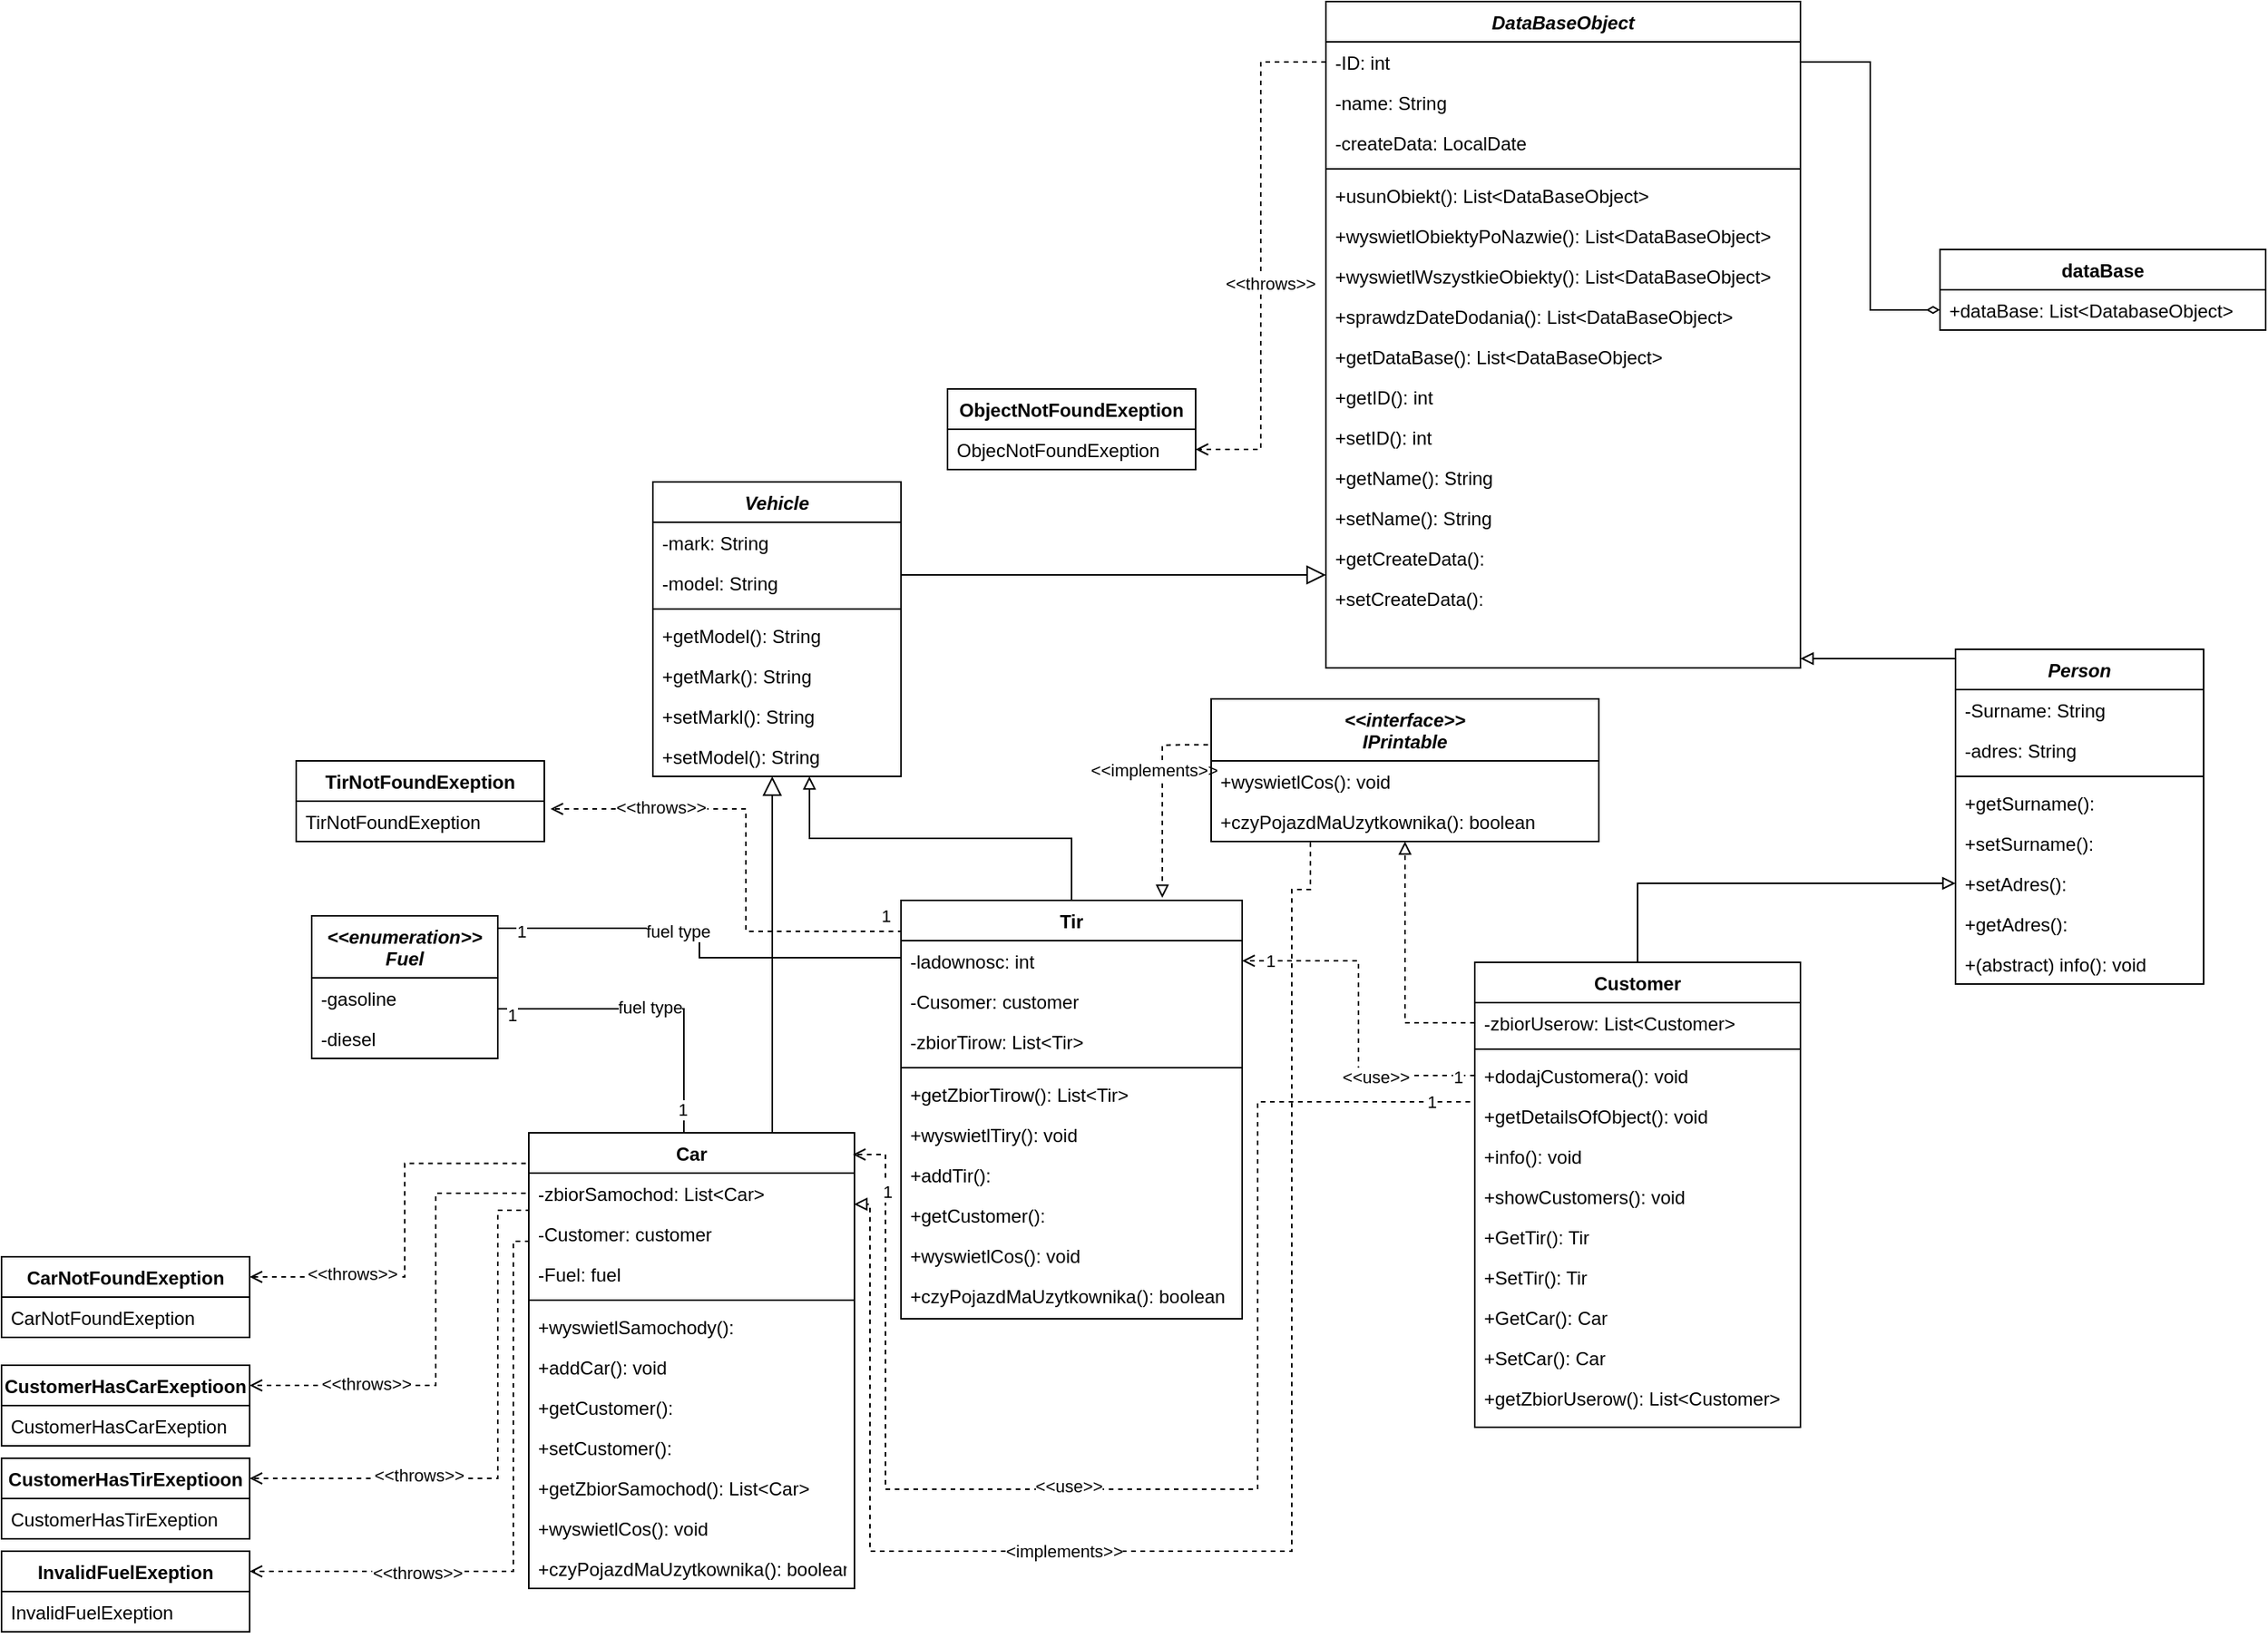 <mxfile version="16.6.0" type="device"><diagram id="C5RBs43oDa-KdzZeNtuy" name="Page-1"><mxGraphModel dx="2249" dy="1963" grid="1" gridSize="10" guides="1" tooltips="1" connect="1" arrows="1" fold="1" page="1" pageScale="1" pageWidth="827" pageHeight="1169" math="0" shadow="0"><root><mxCell id="WIyWlLk6GJQsqaUBKTNV-0"/><mxCell id="WIyWlLk6GJQsqaUBKTNV-1" parent="WIyWlLk6GJQsqaUBKTNV-0"/><mxCell id="zkfFHV4jXpPFQw0GAbJ--0" value="DataBaseObject" style="swimlane;fontStyle=3;align=center;verticalAlign=top;childLayout=stackLayout;horizontal=1;startSize=26;horizontalStack=0;resizeParent=1;resizeLast=0;collapsible=1;marginBottom=0;rounded=0;shadow=0;strokeWidth=1;" parent="WIyWlLk6GJQsqaUBKTNV-1" vertex="1"><mxGeometry x="214" y="-280" width="306" height="430" as="geometry"><mxRectangle x="230" y="140" width="160" height="26" as="alternateBounds"/></mxGeometry></mxCell><mxCell id="zkfFHV4jXpPFQw0GAbJ--1" value="-ID: int" style="text;align=left;verticalAlign=top;spacingLeft=4;spacingRight=4;overflow=hidden;rotatable=0;points=[[0,0.5],[1,0.5]];portConstraint=eastwest;" parent="zkfFHV4jXpPFQw0GAbJ--0" vertex="1"><mxGeometry y="26" width="306" height="26" as="geometry"/></mxCell><mxCell id="zkfFHV4jXpPFQw0GAbJ--2" value="-name: String" style="text;align=left;verticalAlign=top;spacingLeft=4;spacingRight=4;overflow=hidden;rotatable=0;points=[[0,0.5],[1,0.5]];portConstraint=eastwest;rounded=0;shadow=0;html=0;" parent="zkfFHV4jXpPFQw0GAbJ--0" vertex="1"><mxGeometry y="52" width="306" height="26" as="geometry"/></mxCell><mxCell id="zkfFHV4jXpPFQw0GAbJ--3" value="-createData: LocalDate" style="text;align=left;verticalAlign=top;spacingLeft=4;spacingRight=4;overflow=hidden;rotatable=0;points=[[0,0.5],[1,0.5]];portConstraint=eastwest;rounded=0;shadow=0;html=0;" parent="zkfFHV4jXpPFQw0GAbJ--0" vertex="1"><mxGeometry y="78" width="306" height="26" as="geometry"/></mxCell><mxCell id="zkfFHV4jXpPFQw0GAbJ--4" value="" style="line;html=1;strokeWidth=1;align=left;verticalAlign=middle;spacingTop=-1;spacingLeft=3;spacingRight=3;rotatable=0;labelPosition=right;points=[];portConstraint=eastwest;" parent="zkfFHV4jXpPFQw0GAbJ--0" vertex="1"><mxGeometry y="104" width="306" height="8" as="geometry"/></mxCell><mxCell id="zkfFHV4jXpPFQw0GAbJ--5" value="+usunObiekt(): List&lt;DataBaseObject&gt;" style="text;align=left;verticalAlign=top;spacingLeft=4;spacingRight=4;overflow=hidden;rotatable=0;points=[[0,0.5],[1,0.5]];portConstraint=eastwest;" parent="zkfFHV4jXpPFQw0GAbJ--0" vertex="1"><mxGeometry y="112" width="306" height="26" as="geometry"/></mxCell><mxCell id="Wo3Bj7ZAZ6dwfKaKsGuI-79" value="+wyswietlObiektyPoNazwie(): List&lt;DataBaseObject&gt;" style="text;align=left;verticalAlign=top;spacingLeft=4;spacingRight=4;overflow=hidden;rotatable=0;points=[[0,0.5],[1,0.5]];portConstraint=eastwest;" parent="zkfFHV4jXpPFQw0GAbJ--0" vertex="1"><mxGeometry y="138" width="306" height="26" as="geometry"/></mxCell><mxCell id="Wo3Bj7ZAZ6dwfKaKsGuI-80" value="+wyswietlWszystkieObiekty(): List&lt;DataBaseObject&gt;" style="text;align=left;verticalAlign=top;spacingLeft=4;spacingRight=4;overflow=hidden;rotatable=0;points=[[0,0.5],[1,0.5]];portConstraint=eastwest;" parent="zkfFHV4jXpPFQw0GAbJ--0" vertex="1"><mxGeometry y="164" width="306" height="26" as="geometry"/></mxCell><mxCell id="Wo3Bj7ZAZ6dwfKaKsGuI-81" value="+sprawdzDateDodania(): List&lt;DataBaseObject&gt;" style="text;align=left;verticalAlign=top;spacingLeft=4;spacingRight=4;overflow=hidden;rotatable=0;points=[[0,0.5],[1,0.5]];portConstraint=eastwest;" parent="zkfFHV4jXpPFQw0GAbJ--0" vertex="1"><mxGeometry y="190" width="306" height="26" as="geometry"/></mxCell><mxCell id="Wo3Bj7ZAZ6dwfKaKsGuI-83" value="+getDataBase(): List&lt;DataBaseObject&gt;" style="text;align=left;verticalAlign=top;spacingLeft=4;spacingRight=4;overflow=hidden;rotatable=0;points=[[0,0.5],[1,0.5]];portConstraint=eastwest;" parent="zkfFHV4jXpPFQw0GAbJ--0" vertex="1"><mxGeometry y="216" width="306" height="26" as="geometry"/></mxCell><mxCell id="Wo3Bj7ZAZ6dwfKaKsGuI-82" value="+getID(): int" style="text;align=left;verticalAlign=top;spacingLeft=4;spacingRight=4;overflow=hidden;rotatable=0;points=[[0,0.5],[1,0.5]];portConstraint=eastwest;" parent="zkfFHV4jXpPFQw0GAbJ--0" vertex="1"><mxGeometry y="242" width="306" height="26" as="geometry"/></mxCell><mxCell id="Wo3Bj7ZAZ6dwfKaKsGuI-84" value="+setID(): int" style="text;align=left;verticalAlign=top;spacingLeft=4;spacingRight=4;overflow=hidden;rotatable=0;points=[[0,0.5],[1,0.5]];portConstraint=eastwest;" parent="zkfFHV4jXpPFQw0GAbJ--0" vertex="1"><mxGeometry y="268" width="306" height="26" as="geometry"/></mxCell><mxCell id="Wo3Bj7ZAZ6dwfKaKsGuI-85" value="+getName(): String" style="text;align=left;verticalAlign=top;spacingLeft=4;spacingRight=4;overflow=hidden;rotatable=0;points=[[0,0.5],[1,0.5]];portConstraint=eastwest;" parent="zkfFHV4jXpPFQw0GAbJ--0" vertex="1"><mxGeometry y="294" width="306" height="26" as="geometry"/></mxCell><mxCell id="Wo3Bj7ZAZ6dwfKaKsGuI-87" value="+setName(): String" style="text;align=left;verticalAlign=top;spacingLeft=4;spacingRight=4;overflow=hidden;rotatable=0;points=[[0,0.5],[1,0.5]];portConstraint=eastwest;" parent="zkfFHV4jXpPFQw0GAbJ--0" vertex="1"><mxGeometry y="320" width="306" height="26" as="geometry"/></mxCell><mxCell id="Wo3Bj7ZAZ6dwfKaKsGuI-88" value="+getCreateData():" style="text;align=left;verticalAlign=top;spacingLeft=4;spacingRight=4;overflow=hidden;rotatable=0;points=[[0,0.5],[1,0.5]];portConstraint=eastwest;" parent="zkfFHV4jXpPFQw0GAbJ--0" vertex="1"><mxGeometry y="346" width="306" height="26" as="geometry"/></mxCell><mxCell id="Wo3Bj7ZAZ6dwfKaKsGuI-89" value="+setCreateData():" style="text;align=left;verticalAlign=top;spacingLeft=4;spacingRight=4;overflow=hidden;rotatable=0;points=[[0,0.5],[1,0.5]];portConstraint=eastwest;" parent="zkfFHV4jXpPFQw0GAbJ--0" vertex="1"><mxGeometry y="372" width="306" height="26" as="geometry"/></mxCell><mxCell id="zkfFHV4jXpPFQw0GAbJ--6" value="Vehicle" style="swimlane;fontStyle=3;align=center;verticalAlign=top;childLayout=stackLayout;horizontal=1;startSize=26;horizontalStack=0;resizeParent=1;resizeLast=0;collapsible=1;marginBottom=0;rounded=0;shadow=0;strokeWidth=1;" parent="WIyWlLk6GJQsqaUBKTNV-1" vertex="1"><mxGeometry x="-220" y="30" width="160" height="190" as="geometry"><mxRectangle x="20" y="70" width="160" height="26" as="alternateBounds"/></mxGeometry></mxCell><mxCell id="zkfFHV4jXpPFQw0GAbJ--7" value="-mark: String" style="text;align=left;verticalAlign=top;spacingLeft=4;spacingRight=4;overflow=hidden;rotatable=0;points=[[0,0.5],[1,0.5]];portConstraint=eastwest;" parent="zkfFHV4jXpPFQw0GAbJ--6" vertex="1"><mxGeometry y="26" width="160" height="26" as="geometry"/></mxCell><mxCell id="zkfFHV4jXpPFQw0GAbJ--8" value="-model: String" style="text;align=left;verticalAlign=top;spacingLeft=4;spacingRight=4;overflow=hidden;rotatable=0;points=[[0,0.5],[1,0.5]];portConstraint=eastwest;rounded=0;shadow=0;html=0;" parent="zkfFHV4jXpPFQw0GAbJ--6" vertex="1"><mxGeometry y="52" width="160" height="26" as="geometry"/></mxCell><mxCell id="zkfFHV4jXpPFQw0GAbJ--9" value="" style="line;html=1;strokeWidth=1;align=left;verticalAlign=middle;spacingTop=-1;spacingLeft=3;spacingRight=3;rotatable=0;labelPosition=right;points=[];portConstraint=eastwest;" parent="zkfFHV4jXpPFQw0GAbJ--6" vertex="1"><mxGeometry y="78" width="160" height="8" as="geometry"/></mxCell><mxCell id="zkfFHV4jXpPFQw0GAbJ--11" value="+getModel(): String" style="text;align=left;verticalAlign=top;spacingLeft=4;spacingRight=4;overflow=hidden;rotatable=0;points=[[0,0.5],[1,0.5]];portConstraint=eastwest;" parent="zkfFHV4jXpPFQw0GAbJ--6" vertex="1"><mxGeometry y="86" width="160" height="26" as="geometry"/></mxCell><mxCell id="HPGV8iJlNU21tzqKqyag-2" value="+getMark(): String" style="text;align=left;verticalAlign=top;spacingLeft=4;spacingRight=4;overflow=hidden;rotatable=0;points=[[0,0.5],[1,0.5]];portConstraint=eastwest;" parent="zkfFHV4jXpPFQw0GAbJ--6" vertex="1"><mxGeometry y="112" width="160" height="26" as="geometry"/></mxCell><mxCell id="HPGV8iJlNU21tzqKqyag-0" value="+setMarkl(): String" style="text;align=left;verticalAlign=top;spacingLeft=4;spacingRight=4;overflow=hidden;rotatable=0;points=[[0,0.5],[1,0.5]];portConstraint=eastwest;" parent="zkfFHV4jXpPFQw0GAbJ--6" vertex="1"><mxGeometry y="138" width="160" height="26" as="geometry"/></mxCell><mxCell id="HPGV8iJlNU21tzqKqyag-1" value="+setModel(): String" style="text;align=left;verticalAlign=top;spacingLeft=4;spacingRight=4;overflow=hidden;rotatable=0;points=[[0,0.5],[1,0.5]];portConstraint=eastwest;" parent="zkfFHV4jXpPFQw0GAbJ--6" vertex="1"><mxGeometry y="164" width="160" height="26" as="geometry"/></mxCell><mxCell id="zkfFHV4jXpPFQw0GAbJ--12" value="" style="endArrow=block;endSize=10;endFill=0;shadow=0;strokeWidth=1;rounded=0;edgeStyle=elbowEdgeStyle;elbow=vertical;" parent="WIyWlLk6GJQsqaUBKTNV-1" source="zkfFHV4jXpPFQw0GAbJ--6" target="zkfFHV4jXpPFQw0GAbJ--0" edge="1"><mxGeometry width="160" relative="1" as="geometry"><mxPoint x="200" y="203" as="sourcePoint"/><mxPoint x="200" y="203" as="targetPoint"/></mxGeometry></mxCell><mxCell id="Wo3Bj7ZAZ6dwfKaKsGuI-59" style="edgeStyle=orthogonalEdgeStyle;rounded=0;orthogonalLoop=1;jettySize=auto;html=1;exitX=-0.009;exitY=0.067;exitDx=0;exitDy=0;entryX=1;entryY=0.25;entryDx=0;entryDy=0;dashed=1;endArrow=open;endFill=0;exitPerimeter=0;" parent="WIyWlLk6GJQsqaUBKTNV-1" source="zkfFHV4jXpPFQw0GAbJ--13" target="Wo3Bj7ZAZ6dwfKaKsGuI-43" edge="1"><mxGeometry relative="1" as="geometry"><Array as="points"><mxPoint x="-380" y="470"/><mxPoint x="-380" y="543"/></Array></mxGeometry></mxCell><mxCell id="Wo3Bj7ZAZ6dwfKaKsGuI-63" value="&amp;lt;&amp;lt;throws&amp;gt;&amp;gt;" style="edgeLabel;html=1;align=center;verticalAlign=middle;resizable=0;points=[];" parent="Wo3Bj7ZAZ6dwfKaKsGuI-59" vertex="1" connectable="0"><mxGeometry x="0.476" y="-2" relative="1" as="geometry"><mxPoint as="offset"/></mxGeometry></mxCell><mxCell id="Wo3Bj7ZAZ6dwfKaKsGuI-61" style="edgeStyle=orthogonalEdgeStyle;rounded=0;orthogonalLoop=1;jettySize=auto;html=1;exitX=0;exitY=0.75;exitDx=0;exitDy=0;entryX=1;entryY=0.25;entryDx=0;entryDy=0;dashed=1;endArrow=open;endFill=0;" parent="WIyWlLk6GJQsqaUBKTNV-1" source="zkfFHV4jXpPFQw0GAbJ--13" target="Wo3Bj7ZAZ6dwfKaKsGuI-48" edge="1"><mxGeometry relative="1" as="geometry"><Array as="points"><mxPoint x="-300" y="520"/><mxPoint x="-310" y="520"/><mxPoint x="-310" y="733"/></Array></mxGeometry></mxCell><mxCell id="Wo3Bj7ZAZ6dwfKaKsGuI-68" value="&amp;lt;&amp;lt;throws&amp;gt;&amp;gt;" style="edgeLabel;html=1;align=center;verticalAlign=middle;resizable=0;points=[];" parent="Wo3Bj7ZAZ6dwfKaKsGuI-61" vertex="1" connectable="0"><mxGeometry x="0.603" y="1" relative="1" as="geometry"><mxPoint as="offset"/></mxGeometry></mxCell><mxCell id="Wo3Bj7ZAZ6dwfKaKsGuI-62" style="edgeStyle=orthogonalEdgeStyle;rounded=0;orthogonalLoop=1;jettySize=auto;html=1;exitX=0;exitY=0.5;exitDx=0;exitDy=0;entryX=1;entryY=0.25;entryDx=0;entryDy=0;dashed=1;endArrow=open;endFill=0;" parent="WIyWlLk6GJQsqaUBKTNV-1" source="zkfFHV4jXpPFQw0GAbJ--13" target="Wo3Bj7ZAZ6dwfKaKsGuI-50" edge="1"><mxGeometry relative="1" as="geometry"><Array as="points"><mxPoint x="-300" y="500"/><mxPoint x="-320" y="500"/><mxPoint x="-320" y="673"/></Array></mxGeometry></mxCell><mxCell id="Wo3Bj7ZAZ6dwfKaKsGuI-65" value="&amp;lt;&amp;lt;throws&amp;gt;&amp;gt;" style="edgeLabel;html=1;align=center;verticalAlign=middle;resizable=0;points=[];" parent="Wo3Bj7ZAZ6dwfKaKsGuI-62" vertex="1" connectable="0"><mxGeometry x="0.516" y="-2" relative="1" as="geometry"><mxPoint as="offset"/></mxGeometry></mxCell><mxCell id="zkfFHV4jXpPFQw0GAbJ--13" value="Car" style="swimlane;fontStyle=1;align=center;verticalAlign=top;childLayout=stackLayout;horizontal=1;startSize=26;horizontalStack=0;resizeParent=1;resizeLast=0;collapsible=1;marginBottom=0;rounded=0;shadow=0;strokeWidth=1;" parent="WIyWlLk6GJQsqaUBKTNV-1" vertex="1"><mxGeometry x="-300" y="450" width="210" height="294" as="geometry"><mxRectangle x="340" y="380" width="170" height="26" as="alternateBounds"/></mxGeometry></mxCell><mxCell id="Wo3Bj7ZAZ6dwfKaKsGuI-92" value="-zbiorSamochod: List&lt;Car&gt;" style="text;align=left;verticalAlign=top;spacingLeft=4;spacingRight=4;overflow=hidden;rotatable=0;points=[[0,0.5],[1,0.5]];portConstraint=eastwest;" parent="zkfFHV4jXpPFQw0GAbJ--13" vertex="1"><mxGeometry y="26" width="210" height="26" as="geometry"/></mxCell><mxCell id="Wo3Bj7ZAZ6dwfKaKsGuI-93" value="-Customer: customer" style="text;align=left;verticalAlign=top;spacingLeft=4;spacingRight=4;overflow=hidden;rotatable=0;points=[[0,0.5],[1,0.5]];portConstraint=eastwest;rounded=0;shadow=0;html=0;" parent="zkfFHV4jXpPFQw0GAbJ--13" vertex="1"><mxGeometry y="52" width="210" height="26" as="geometry"/></mxCell><mxCell id="Wo3Bj7ZAZ6dwfKaKsGuI-94" value="-Fuel: fuel" style="text;align=left;verticalAlign=top;spacingLeft=4;spacingRight=4;overflow=hidden;rotatable=0;points=[[0,0.5],[1,0.5]];portConstraint=eastwest;rounded=0;shadow=0;html=0;" parent="zkfFHV4jXpPFQw0GAbJ--13" vertex="1"><mxGeometry y="78" width="210" height="26" as="geometry"/></mxCell><mxCell id="zkfFHV4jXpPFQw0GAbJ--15" value="" style="line;html=1;strokeWidth=1;align=left;verticalAlign=middle;spacingTop=-1;spacingLeft=3;spacingRight=3;rotatable=0;labelPosition=right;points=[];portConstraint=eastwest;" parent="zkfFHV4jXpPFQw0GAbJ--13" vertex="1"><mxGeometry y="104" width="210" height="8" as="geometry"/></mxCell><mxCell id="Wo3Bj7ZAZ6dwfKaKsGuI-96" value="+wyswietlSamochody(): " style="text;align=left;verticalAlign=top;spacingLeft=4;spacingRight=4;overflow=hidden;rotatable=0;points=[[0,0.5],[1,0.5]];portConstraint=eastwest;" parent="zkfFHV4jXpPFQw0GAbJ--13" vertex="1"><mxGeometry y="112" width="210" height="26" as="geometry"/></mxCell><mxCell id="Wo3Bj7ZAZ6dwfKaKsGuI-97" value="+addCar(): void" style="text;align=left;verticalAlign=top;spacingLeft=4;spacingRight=4;overflow=hidden;rotatable=0;points=[[0,0.5],[1,0.5]];portConstraint=eastwest;" parent="zkfFHV4jXpPFQw0GAbJ--13" vertex="1"><mxGeometry y="138" width="210" height="26" as="geometry"/></mxCell><mxCell id="Wo3Bj7ZAZ6dwfKaKsGuI-99" value="+getCustomer():" style="text;align=left;verticalAlign=top;spacingLeft=4;spacingRight=4;overflow=hidden;rotatable=0;points=[[0,0.5],[1,0.5]];portConstraint=eastwest;" parent="zkfFHV4jXpPFQw0GAbJ--13" vertex="1"><mxGeometry y="164" width="210" height="26" as="geometry"/></mxCell><mxCell id="Wo3Bj7ZAZ6dwfKaKsGuI-98" value="+setCustomer():" style="text;align=left;verticalAlign=top;spacingLeft=4;spacingRight=4;overflow=hidden;rotatable=0;points=[[0,0.5],[1,0.5]];portConstraint=eastwest;" parent="zkfFHV4jXpPFQw0GAbJ--13" vertex="1"><mxGeometry y="190" width="210" height="26" as="geometry"/></mxCell><mxCell id="Wo3Bj7ZAZ6dwfKaKsGuI-101" value="+getZbiorSamochod(): List&lt;Car&gt;" style="text;align=left;verticalAlign=top;spacingLeft=4;spacingRight=4;overflow=hidden;rotatable=0;points=[[0,0.5],[1,0.5]];portConstraint=eastwest;" parent="zkfFHV4jXpPFQw0GAbJ--13" vertex="1"><mxGeometry y="216" width="210" height="26" as="geometry"/></mxCell><mxCell id="Wo3Bj7ZAZ6dwfKaKsGuI-102" value="+wyswietlCos(): void" style="text;align=left;verticalAlign=top;spacingLeft=4;spacingRight=4;overflow=hidden;rotatable=0;points=[[0,0.5],[1,0.5]];portConstraint=eastwest;" parent="zkfFHV4jXpPFQw0GAbJ--13" vertex="1"><mxGeometry y="242" width="210" height="26" as="geometry"/></mxCell><mxCell id="Wo3Bj7ZAZ6dwfKaKsGuI-100" value="+czyPojazdMaUzytkownika(): boolean" style="text;align=left;verticalAlign=top;spacingLeft=4;spacingRight=4;overflow=hidden;rotatable=0;points=[[0,0.5],[1,0.5]];portConstraint=eastwest;" parent="zkfFHV4jXpPFQw0GAbJ--13" vertex="1"><mxGeometry y="268" width="210" height="26" as="geometry"/></mxCell><mxCell id="zkfFHV4jXpPFQw0GAbJ--16" value="" style="endArrow=block;endSize=10;endFill=0;shadow=0;strokeWidth=1;rounded=0;elbow=vertical;entryX=0.481;entryY=1;entryDx=0;entryDy=0;entryPerimeter=0;edgeStyle=orthogonalEdgeStyle;" parent="WIyWlLk6GJQsqaUBKTNV-1" source="zkfFHV4jXpPFQw0GAbJ--13" target="HPGV8iJlNU21tzqKqyag-1" edge="1"><mxGeometry width="160" relative="1" as="geometry"><mxPoint x="210" y="373" as="sourcePoint"/><mxPoint x="310" y="271" as="targetPoint"/><Array as="points"><mxPoint x="-143" y="360"/><mxPoint x="-143" y="360"/></Array></mxGeometry></mxCell><mxCell id="zkfFHV4jXpPFQw0GAbJ--17" value="Person" style="swimlane;fontStyle=3;align=center;verticalAlign=top;childLayout=stackLayout;horizontal=1;startSize=26;horizontalStack=0;resizeParent=1;resizeLast=0;collapsible=1;marginBottom=0;rounded=0;shadow=0;strokeWidth=1;" parent="WIyWlLk6GJQsqaUBKTNV-1" vertex="1"><mxGeometry x="620" y="138" width="160" height="216" as="geometry"><mxRectangle x="550" y="140" width="160" height="26" as="alternateBounds"/></mxGeometry></mxCell><mxCell id="zkfFHV4jXpPFQw0GAbJ--18" value="-Surname: String" style="text;align=left;verticalAlign=top;spacingLeft=4;spacingRight=4;overflow=hidden;rotatable=0;points=[[0,0.5],[1,0.5]];portConstraint=eastwest;" parent="zkfFHV4jXpPFQw0GAbJ--17" vertex="1"><mxGeometry y="26" width="160" height="26" as="geometry"/></mxCell><mxCell id="zkfFHV4jXpPFQw0GAbJ--19" value="-adres: String" style="text;align=left;verticalAlign=top;spacingLeft=4;spacingRight=4;overflow=hidden;rotatable=0;points=[[0,0.5],[1,0.5]];portConstraint=eastwest;rounded=0;shadow=0;html=0;" parent="zkfFHV4jXpPFQw0GAbJ--17" vertex="1"><mxGeometry y="52" width="160" height="26" as="geometry"/></mxCell><mxCell id="zkfFHV4jXpPFQw0GAbJ--23" value="" style="line;html=1;strokeWidth=1;align=left;verticalAlign=middle;spacingTop=-1;spacingLeft=3;spacingRight=3;rotatable=0;labelPosition=right;points=[];portConstraint=eastwest;" parent="zkfFHV4jXpPFQw0GAbJ--17" vertex="1"><mxGeometry y="78" width="160" height="8" as="geometry"/></mxCell><mxCell id="zkfFHV4jXpPFQw0GAbJ--24" value="+getSurname():" style="text;align=left;verticalAlign=top;spacingLeft=4;spacingRight=4;overflow=hidden;rotatable=0;points=[[0,0.5],[1,0.5]];portConstraint=eastwest;" parent="zkfFHV4jXpPFQw0GAbJ--17" vertex="1"><mxGeometry y="86" width="160" height="26" as="geometry"/></mxCell><mxCell id="HPGV8iJlNU21tzqKqyag-10" value="+setSurname():" style="text;align=left;verticalAlign=top;spacingLeft=4;spacingRight=4;overflow=hidden;rotatable=0;points=[[0,0.5],[1,0.5]];portConstraint=eastwest;" parent="zkfFHV4jXpPFQw0GAbJ--17" vertex="1"><mxGeometry y="112" width="160" height="26" as="geometry"/></mxCell><mxCell id="HPGV8iJlNU21tzqKqyag-11" value="+setAdres():" style="text;align=left;verticalAlign=top;spacingLeft=4;spacingRight=4;overflow=hidden;rotatable=0;points=[[0,0.5],[1,0.5]];portConstraint=eastwest;" parent="zkfFHV4jXpPFQw0GAbJ--17" vertex="1"><mxGeometry y="138" width="160" height="26" as="geometry"/></mxCell><mxCell id="HPGV8iJlNU21tzqKqyag-12" value="+getAdres():" style="text;align=left;verticalAlign=top;spacingLeft=4;spacingRight=4;overflow=hidden;rotatable=0;points=[[0,0.5],[1,0.5]];portConstraint=eastwest;" parent="zkfFHV4jXpPFQw0GAbJ--17" vertex="1"><mxGeometry y="164" width="160" height="26" as="geometry"/></mxCell><mxCell id="HPGV8iJlNU21tzqKqyag-13" value="+(abstract) info(): void" style="text;align=left;verticalAlign=top;spacingLeft=4;spacingRight=4;overflow=hidden;rotatable=0;points=[[0,0.5],[1,0.5]];portConstraint=eastwest;" parent="zkfFHV4jXpPFQw0GAbJ--17" vertex="1"><mxGeometry y="190" width="160" height="26" as="geometry"/></mxCell><mxCell id="zkfFHV4jXpPFQw0GAbJ--26" value="" style="endArrow=none;shadow=0;strokeWidth=1;rounded=0;endFill=0;edgeStyle=elbowEdgeStyle;elbow=vertical;startArrow=block;startFill=0;" parent="WIyWlLk6GJQsqaUBKTNV-1" source="zkfFHV4jXpPFQw0GAbJ--0" target="zkfFHV4jXpPFQw0GAbJ--17" edge="1"><mxGeometry x="0.5" y="41" relative="1" as="geometry"><mxPoint x="380" y="192" as="sourcePoint"/><mxPoint x="540" y="192" as="targetPoint"/><mxPoint x="-40" y="32" as="offset"/></mxGeometry></mxCell><mxCell id="HPGV8iJlNU21tzqKqyag-3" value="Tir" style="swimlane;fontStyle=1;align=center;verticalAlign=top;childLayout=stackLayout;horizontal=1;startSize=26;horizontalStack=0;resizeParent=1;resizeLast=0;collapsible=1;marginBottom=0;rounded=0;shadow=0;strokeWidth=1;" parent="WIyWlLk6GJQsqaUBKTNV-1" vertex="1"><mxGeometry x="-60" y="300" width="220" height="270" as="geometry"><mxRectangle x="340" y="380" width="170" height="26" as="alternateBounds"/></mxGeometry></mxCell><mxCell id="HPGV8iJlNU21tzqKqyag-4" value="-ladownosc: int" style="text;align=left;verticalAlign=top;spacingLeft=4;spacingRight=4;overflow=hidden;rotatable=0;points=[[0,0.5],[1,0.5]];portConstraint=eastwest;" parent="HPGV8iJlNU21tzqKqyag-3" vertex="1"><mxGeometry y="26" width="220" height="26" as="geometry"/></mxCell><mxCell id="Wo3Bj7ZAZ6dwfKaKsGuI-103" value="-Cusomer: customer" style="text;align=left;verticalAlign=top;spacingLeft=4;spacingRight=4;overflow=hidden;rotatable=0;points=[[0,0.5],[1,0.5]];portConstraint=eastwest;" parent="HPGV8iJlNU21tzqKqyag-3" vertex="1"><mxGeometry y="52" width="220" height="26" as="geometry"/></mxCell><mxCell id="Wo3Bj7ZAZ6dwfKaKsGuI-104" value="-zbiorTirow: List&lt;Tir&gt;" style="text;align=left;verticalAlign=top;spacingLeft=4;spacingRight=4;overflow=hidden;rotatable=0;points=[[0,0.5],[1,0.5]];portConstraint=eastwest;" parent="HPGV8iJlNU21tzqKqyag-3" vertex="1"><mxGeometry y="78" width="220" height="26" as="geometry"/></mxCell><mxCell id="HPGV8iJlNU21tzqKqyag-5" value="" style="line;html=1;strokeWidth=1;align=left;verticalAlign=middle;spacingTop=-1;spacingLeft=3;spacingRight=3;rotatable=0;labelPosition=right;points=[];portConstraint=eastwest;" parent="HPGV8iJlNU21tzqKqyag-3" vertex="1"><mxGeometry y="104" width="220" height="8" as="geometry"/></mxCell><mxCell id="Wo3Bj7ZAZ6dwfKaKsGuI-105" value="+getZbiorTirow(): List&lt;Tir&gt;" style="text;align=left;verticalAlign=top;spacingLeft=4;spacingRight=4;overflow=hidden;rotatable=0;points=[[0,0.5],[1,0.5]];portConstraint=eastwest;" parent="HPGV8iJlNU21tzqKqyag-3" vertex="1"><mxGeometry y="112" width="220" height="26" as="geometry"/></mxCell><mxCell id="Wo3Bj7ZAZ6dwfKaKsGuI-106" value="+wyswietlTiry(): void" style="text;align=left;verticalAlign=top;spacingLeft=4;spacingRight=4;overflow=hidden;rotatable=0;points=[[0,0.5],[1,0.5]];portConstraint=eastwest;" parent="HPGV8iJlNU21tzqKqyag-3" vertex="1"><mxGeometry y="138" width="220" height="26" as="geometry"/></mxCell><mxCell id="Wo3Bj7ZAZ6dwfKaKsGuI-107" value="+addTir():" style="text;align=left;verticalAlign=top;spacingLeft=4;spacingRight=4;overflow=hidden;rotatable=0;points=[[0,0.5],[1,0.5]];portConstraint=eastwest;" parent="HPGV8iJlNU21tzqKqyag-3" vertex="1"><mxGeometry y="164" width="220" height="26" as="geometry"/></mxCell><mxCell id="Wo3Bj7ZAZ6dwfKaKsGuI-108" value="+getCustomer():" style="text;align=left;verticalAlign=top;spacingLeft=4;spacingRight=4;overflow=hidden;rotatable=0;points=[[0,0.5],[1,0.5]];portConstraint=eastwest;" parent="HPGV8iJlNU21tzqKqyag-3" vertex="1"><mxGeometry y="190" width="220" height="26" as="geometry"/></mxCell><mxCell id="Wo3Bj7ZAZ6dwfKaKsGuI-109" value="+wyswietlCos(): void" style="text;align=left;verticalAlign=top;spacingLeft=4;spacingRight=4;overflow=hidden;rotatable=0;points=[[0,0.5],[1,0.5]];portConstraint=eastwest;" parent="HPGV8iJlNU21tzqKqyag-3" vertex="1"><mxGeometry y="216" width="220" height="26" as="geometry"/></mxCell><mxCell id="Wo3Bj7ZAZ6dwfKaKsGuI-110" value="+czyPojazdMaUzytkownika(): boolean" style="text;align=left;verticalAlign=top;spacingLeft=4;spacingRight=4;overflow=hidden;rotatable=0;points=[[0,0.5],[1,0.5]];portConstraint=eastwest;" parent="HPGV8iJlNU21tzqKqyag-3" vertex="1"><mxGeometry y="242" width="220" height="26" as="geometry"/></mxCell><mxCell id="HPGV8iJlNU21tzqKqyag-9" value="" style="endArrow=block;html=1;rounded=0;exitX=0.5;exitY=0;exitDx=0;exitDy=0;entryX=0.631;entryY=1;entryDx=0;entryDy=0;entryPerimeter=0;edgeStyle=orthogonalEdgeStyle;endFill=0;" parent="WIyWlLk6GJQsqaUBKTNV-1" source="HPGV8iJlNU21tzqKqyag-3" target="HPGV8iJlNU21tzqKqyag-1" edge="1"><mxGeometry width="50" height="50" relative="1" as="geometry"><mxPoint x="200" y="410" as="sourcePoint"/><mxPoint x="100" y="360" as="targetPoint"/></mxGeometry></mxCell><mxCell id="Wo3Bj7ZAZ6dwfKaKsGuI-37" style="edgeStyle=orthogonalEdgeStyle;rounded=0;orthogonalLoop=1;jettySize=auto;html=1;exitX=0;exitY=0.75;exitDx=0;exitDy=0;dashed=1;endArrow=open;endFill=0;" parent="WIyWlLk6GJQsqaUBKTNV-1" source="HPGV8iJlNU21tzqKqyag-15" edge="1"><mxGeometry relative="1" as="geometry"><mxPoint x="-91" y="464" as="targetPoint"/><Array as="points"><mxPoint x="310" y="430"/><mxPoint x="170" y="430"/><mxPoint x="170" y="680"/><mxPoint x="-70" y="680"/><mxPoint x="-70" y="464"/><mxPoint x="-91" y="464"/></Array></mxGeometry></mxCell><mxCell id="Wo3Bj7ZAZ6dwfKaKsGuI-38" value="&amp;lt;&amp;lt;use&amp;gt;&amp;gt;" style="edgeLabel;html=1;align=center;verticalAlign=middle;resizable=0;points=[];" parent="Wo3Bj7ZAZ6dwfKaKsGuI-37" vertex="1" connectable="0"><mxGeometry x="0.292" y="-2" relative="1" as="geometry"><mxPoint as="offset"/></mxGeometry></mxCell><mxCell id="Wo3Bj7ZAZ6dwfKaKsGuI-42" value="1" style="edgeLabel;html=1;align=center;verticalAlign=middle;resizable=0;points=[];" parent="Wo3Bj7ZAZ6dwfKaKsGuI-37" vertex="1" connectable="0"><mxGeometry x="0.91" y="-1" relative="1" as="geometry"><mxPoint as="offset"/></mxGeometry></mxCell><mxCell id="Wo3Bj7ZAZ6dwfKaKsGuI-72" value="1" style="edgeLabel;html=1;align=center;verticalAlign=middle;resizable=0;points=[];" parent="Wo3Bj7ZAZ6dwfKaKsGuI-37" vertex="1" connectable="0"><mxGeometry x="-0.675" relative="1" as="geometry"><mxPoint as="offset"/></mxGeometry></mxCell><mxCell id="HPGV8iJlNU21tzqKqyag-15" value="Customer" style="swimlane;fontStyle=1;align=center;verticalAlign=top;childLayout=stackLayout;horizontal=1;startSize=26;horizontalStack=0;resizeParent=1;resizeLast=0;collapsible=1;marginBottom=0;rounded=0;shadow=0;strokeWidth=1;" parent="WIyWlLk6GJQsqaUBKTNV-1" vertex="1"><mxGeometry x="310" y="340" width="210" height="300" as="geometry"><mxRectangle x="340" y="380" width="170" height="26" as="alternateBounds"/></mxGeometry></mxCell><mxCell id="HPGV8iJlNU21tzqKqyag-16" value="-zbiorUserow: List&lt;Customer&gt;" style="text;align=left;verticalAlign=top;spacingLeft=4;spacingRight=4;overflow=hidden;rotatable=0;points=[[0,0.5],[1,0.5]];portConstraint=eastwest;" parent="HPGV8iJlNU21tzqKqyag-15" vertex="1"><mxGeometry y="26" width="210" height="26" as="geometry"/></mxCell><mxCell id="HPGV8iJlNU21tzqKqyag-17" value="" style="line;html=1;strokeWidth=1;align=left;verticalAlign=middle;spacingTop=-1;spacingLeft=3;spacingRight=3;rotatable=0;labelPosition=right;points=[];portConstraint=eastwest;" parent="HPGV8iJlNU21tzqKqyag-15" vertex="1"><mxGeometry y="52" width="210" height="8" as="geometry"/></mxCell><mxCell id="Wo3Bj7ZAZ6dwfKaKsGuI-8" value="+dodajCustomera(): void" style="text;align=left;verticalAlign=top;spacingLeft=4;spacingRight=4;overflow=hidden;rotatable=0;points=[[0,0.5],[1,0.5]];portConstraint=eastwest;" parent="HPGV8iJlNU21tzqKqyag-15" vertex="1"><mxGeometry y="60" width="210" height="26" as="geometry"/></mxCell><mxCell id="Wo3Bj7ZAZ6dwfKaKsGuI-70" value="+getDetailsOfObject(): void" style="text;align=left;verticalAlign=top;spacingLeft=4;spacingRight=4;overflow=hidden;rotatable=0;points=[[0,0.5],[1,0.5]];portConstraint=eastwest;" parent="HPGV8iJlNU21tzqKqyag-15" vertex="1"><mxGeometry y="86" width="210" height="26" as="geometry"/></mxCell><mxCell id="Wo3Bj7ZAZ6dwfKaKsGuI-71" value="+info(): void" style="text;align=left;verticalAlign=top;spacingLeft=4;spacingRight=4;overflow=hidden;rotatable=0;points=[[0,0.5],[1,0.5]];portConstraint=eastwest;" parent="HPGV8iJlNU21tzqKqyag-15" vertex="1"><mxGeometry y="112" width="210" height="26" as="geometry"/></mxCell><mxCell id="Wo3Bj7ZAZ6dwfKaKsGuI-73" value="+showCustomers(): void" style="text;align=left;verticalAlign=top;spacingLeft=4;spacingRight=4;overflow=hidden;rotatable=0;points=[[0,0.5],[1,0.5]];portConstraint=eastwest;" parent="HPGV8iJlNU21tzqKqyag-15" vertex="1"><mxGeometry y="138" width="210" height="26" as="geometry"/></mxCell><mxCell id="Wo3Bj7ZAZ6dwfKaKsGuI-74" value="+GetTir(): Tir" style="text;align=left;verticalAlign=top;spacingLeft=4;spacingRight=4;overflow=hidden;rotatable=0;points=[[0,0.5],[1,0.5]];portConstraint=eastwest;" parent="HPGV8iJlNU21tzqKqyag-15" vertex="1"><mxGeometry y="164" width="210" height="26" as="geometry"/></mxCell><mxCell id="Wo3Bj7ZAZ6dwfKaKsGuI-75" value="+SetTir(): Tir" style="text;align=left;verticalAlign=top;spacingLeft=4;spacingRight=4;overflow=hidden;rotatable=0;points=[[0,0.5],[1,0.5]];portConstraint=eastwest;" parent="HPGV8iJlNU21tzqKqyag-15" vertex="1"><mxGeometry y="190" width="210" height="26" as="geometry"/></mxCell><mxCell id="Wo3Bj7ZAZ6dwfKaKsGuI-76" value="+GetCar(): Car   &#10;" style="text;align=left;verticalAlign=top;spacingLeft=4;spacingRight=4;overflow=hidden;rotatable=0;points=[[0,0.5],[1,0.5]];portConstraint=eastwest;" parent="HPGV8iJlNU21tzqKqyag-15" vertex="1"><mxGeometry y="216" width="210" height="26" as="geometry"/></mxCell><mxCell id="Wo3Bj7ZAZ6dwfKaKsGuI-77" value="+SetCar(): Car" style="text;align=left;verticalAlign=top;spacingLeft=4;spacingRight=4;overflow=hidden;rotatable=0;points=[[0,0.5],[1,0.5]];portConstraint=eastwest;" parent="HPGV8iJlNU21tzqKqyag-15" vertex="1"><mxGeometry y="242" width="210" height="26" as="geometry"/></mxCell><mxCell id="Wo3Bj7ZAZ6dwfKaKsGuI-78" value="+getZbiorUserow(): List&lt;Customer&gt;" style="text;align=left;verticalAlign=top;spacingLeft=4;spacingRight=4;overflow=hidden;rotatable=0;points=[[0,0.5],[1,0.5]];portConstraint=eastwest;" parent="HPGV8iJlNU21tzqKqyag-15" vertex="1"><mxGeometry y="268" width="210" height="26" as="geometry"/></mxCell><mxCell id="HPGV8iJlNU21tzqKqyag-19" value="" style="endArrow=block;html=1;rounded=0;exitX=0.5;exitY=0;exitDx=0;exitDy=0;edgeStyle=orthogonalEdgeStyle;endFill=0;entryX=0;entryY=0.5;entryDx=0;entryDy=0;" parent="WIyWlLk6GJQsqaUBKTNV-1" source="HPGV8iJlNU21tzqKqyag-15" target="HPGV8iJlNU21tzqKqyag-11" edge="1"><mxGeometry width="50" height="50" relative="1" as="geometry"><mxPoint x="250" y="480" as="sourcePoint"/><mxPoint x="450" y="240" as="targetPoint"/></mxGeometry></mxCell><mxCell id="Wo3Bj7ZAZ6dwfKaKsGuI-0" value="dataBase" style="swimlane;fontStyle=1;align=center;verticalAlign=top;childLayout=stackLayout;horizontal=1;startSize=26;horizontalStack=0;resizeParent=1;resizeLast=0;collapsible=1;marginBottom=0;rounded=0;shadow=0;strokeWidth=1;" parent="WIyWlLk6GJQsqaUBKTNV-1" vertex="1"><mxGeometry x="610" y="-120" width="210" height="52" as="geometry"><mxRectangle x="230" y="140" width="160" height="26" as="alternateBounds"/></mxGeometry></mxCell><mxCell id="Wo3Bj7ZAZ6dwfKaKsGuI-1" value="+dataBase: List&lt;DatabaseObject&gt;" style="text;align=left;verticalAlign=top;spacingLeft=4;spacingRight=4;overflow=hidden;rotatable=0;points=[[0,0.5],[1,0.5]];portConstraint=eastwest;" parent="Wo3Bj7ZAZ6dwfKaKsGuI-0" vertex="1"><mxGeometry y="26" width="210" height="26" as="geometry"/></mxCell><mxCell id="Wo3Bj7ZAZ6dwfKaKsGuI-7" style="edgeStyle=orthogonalEdgeStyle;rounded=0;orthogonalLoop=1;jettySize=auto;html=1;exitX=1;exitY=0.5;exitDx=0;exitDy=0;entryX=0;entryY=0.5;entryDx=0;entryDy=0;endArrow=diamondThin;endFill=0;" parent="WIyWlLk6GJQsqaUBKTNV-1" source="zkfFHV4jXpPFQw0GAbJ--1" target="Wo3Bj7ZAZ6dwfKaKsGuI-1" edge="1"><mxGeometry relative="1" as="geometry"/></mxCell><mxCell id="Wo3Bj7ZAZ6dwfKaKsGuI-18" style="edgeStyle=orthogonalEdgeStyle;rounded=0;orthogonalLoop=1;jettySize=auto;html=1;entryX=0.766;entryY=-0.006;entryDx=0;entryDy=0;endArrow=block;endFill=0;dashed=1;exitX=-0.008;exitY=0.322;exitDx=0;exitDy=0;exitPerimeter=0;entryPerimeter=0;" parent="WIyWlLk6GJQsqaUBKTNV-1" source="Wo3Bj7ZAZ6dwfKaKsGuI-10" target="HPGV8iJlNU21tzqKqyag-3" edge="1"><mxGeometry relative="1" as="geometry"><mxPoint x="129.95" y="209.998" as="sourcePoint"/><mxPoint x="78.82" y="305.19" as="targetPoint"/><Array as="points"><mxPoint x="120" y="200"/><mxPoint x="86" y="200"/></Array></mxGeometry></mxCell><mxCell id="Wo3Bj7ZAZ6dwfKaKsGuI-91" value="&amp;lt;&amp;lt;implements&amp;gt;&amp;gt;" style="edgeLabel;html=1;align=center;verticalAlign=middle;resizable=0;points=[];" parent="Wo3Bj7ZAZ6dwfKaKsGuI-18" vertex="1" connectable="0"><mxGeometry x="-0.085" relative="1" as="geometry"><mxPoint x="-6" y="-13" as="offset"/></mxGeometry></mxCell><mxCell id="Wo3Bj7ZAZ6dwfKaKsGuI-22" style="edgeStyle=orthogonalEdgeStyle;rounded=0;orthogonalLoop=1;jettySize=auto;html=1;exitX=0.256;exitY=1.023;exitDx=0;exitDy=0;dashed=1;endArrow=block;endFill=0;exitPerimeter=0;entryX=0.999;entryY=0.773;entryDx=0;entryDy=0;entryPerimeter=0;" parent="WIyWlLk6GJQsqaUBKTNV-1" source="Wo3Bj7ZAZ6dwfKaKsGuI-12" target="Wo3Bj7ZAZ6dwfKaKsGuI-92" edge="1"><mxGeometry relative="1" as="geometry"><mxPoint x="-120" y="540" as="targetPoint"/><Array as="points"><mxPoint x="192" y="293"/><mxPoint x="192" y="720"/><mxPoint x="-80" y="720"/><mxPoint x="-80" y="496"/></Array></mxGeometry></mxCell><mxCell id="Wo3Bj7ZAZ6dwfKaKsGuI-90" value="&amp;lt;implements&amp;gt;&amp;gt;" style="edgeLabel;html=1;align=center;verticalAlign=middle;resizable=0;points=[];" parent="Wo3Bj7ZAZ6dwfKaKsGuI-22" vertex="1" connectable="0"><mxGeometry x="0.265" relative="1" as="geometry"><mxPoint as="offset"/></mxGeometry></mxCell><mxCell id="Wo3Bj7ZAZ6dwfKaKsGuI-10" value="&lt;&lt;interface&gt;&gt;&#10;IPrintable" style="swimlane;fontStyle=3;align=center;verticalAlign=top;childLayout=stackLayout;horizontal=1;startSize=40;horizontalStack=0;resizeParent=1;resizeLast=0;collapsible=1;marginBottom=0;rounded=0;shadow=0;strokeWidth=1;" parent="WIyWlLk6GJQsqaUBKTNV-1" vertex="1"><mxGeometry x="140" y="170" width="250" height="92" as="geometry"><mxRectangle x="20" y="70" width="160" height="26" as="alternateBounds"/></mxGeometry></mxCell><mxCell id="Wo3Bj7ZAZ6dwfKaKsGuI-11" value="+wyswietlCos(): void" style="text;align=left;verticalAlign=top;spacingLeft=4;spacingRight=4;overflow=hidden;rotatable=0;points=[[0,0.5],[1,0.5]];portConstraint=eastwest;" parent="Wo3Bj7ZAZ6dwfKaKsGuI-10" vertex="1"><mxGeometry y="40" width="250" height="26" as="geometry"/></mxCell><mxCell id="Wo3Bj7ZAZ6dwfKaKsGuI-12" value="+czyPojazdMaUzytkownika(): boolean" style="text;align=left;verticalAlign=top;spacingLeft=4;spacingRight=4;overflow=hidden;rotatable=0;points=[[0,0.5],[1,0.5]];portConstraint=eastwest;rounded=0;shadow=0;html=0;" parent="Wo3Bj7ZAZ6dwfKaKsGuI-10" vertex="1"><mxGeometry y="66" width="250" height="26" as="geometry"/></mxCell><mxCell id="Wo3Bj7ZAZ6dwfKaKsGuI-20" style="edgeStyle=orthogonalEdgeStyle;rounded=0;orthogonalLoop=1;jettySize=auto;html=1;exitX=0;exitY=0.5;exitDx=0;exitDy=0;dashed=1;endArrow=block;endFill=0;" parent="WIyWlLk6GJQsqaUBKTNV-1" source="HPGV8iJlNU21tzqKqyag-16" target="Wo3Bj7ZAZ6dwfKaKsGuI-10" edge="1"><mxGeometry relative="1" as="geometry"/></mxCell><mxCell id="Wo3Bj7ZAZ6dwfKaKsGuI-26" style="edgeStyle=orthogonalEdgeStyle;rounded=0;orthogonalLoop=1;jettySize=auto;html=1;exitX=1;exitY=0.25;exitDx=0;exitDy=0;entryX=0;entryY=0.25;entryDx=0;entryDy=0;endArrow=none;endFill=0;" parent="WIyWlLk6GJQsqaUBKTNV-1" source="Wo3Bj7ZAZ6dwfKaKsGuI-23" target="HPGV8iJlNU21tzqKqyag-3" edge="1"><mxGeometry relative="1" as="geometry"><Array as="points"><mxPoint x="-320" y="318"/><mxPoint x="-190" y="318"/><mxPoint x="-190" y="337"/></Array></mxGeometry></mxCell><mxCell id="Wo3Bj7ZAZ6dwfKaKsGuI-29" value="fuel type" style="edgeLabel;html=1;align=center;verticalAlign=middle;resizable=0;points=[];" parent="Wo3Bj7ZAZ6dwfKaKsGuI-26" vertex="1" connectable="0"><mxGeometry x="0.695" y="3" relative="1" as="geometry"><mxPoint x="-125" y="-14" as="offset"/></mxGeometry></mxCell><mxCell id="Wo3Bj7ZAZ6dwfKaKsGuI-31" value="1" style="edgeLabel;html=1;align=center;verticalAlign=middle;resizable=0;points=[];" parent="Wo3Bj7ZAZ6dwfKaKsGuI-26" vertex="1" connectable="0"><mxGeometry x="-0.818" y="-2" relative="1" as="geometry"><mxPoint as="offset"/></mxGeometry></mxCell><mxCell id="Wo3Bj7ZAZ6dwfKaKsGuI-32" value="1" style="edgeLabel;html=1;align=center;verticalAlign=middle;resizable=0;points=[];" parent="Wo3Bj7ZAZ6dwfKaKsGuI-26" vertex="1" connectable="0"><mxGeometry x="0.905" y="2" relative="1" as="geometry"><mxPoint x="-12" y="-42" as="offset"/></mxGeometry></mxCell><mxCell id="Wo3Bj7ZAZ6dwfKaKsGuI-27" style="edgeStyle=orthogonalEdgeStyle;rounded=0;orthogonalLoop=1;jettySize=auto;html=1;exitX=1;exitY=0.25;exitDx=0;exitDy=0;endArrow=none;endFill=0;" parent="WIyWlLk6GJQsqaUBKTNV-1" source="Wo3Bj7ZAZ6dwfKaKsGuI-23" target="zkfFHV4jXpPFQw0GAbJ--13" edge="1"><mxGeometry relative="1" as="geometry"><Array as="points"><mxPoint x="-320" y="370"/><mxPoint x="-200" y="370"/></Array></mxGeometry></mxCell><mxCell id="Wo3Bj7ZAZ6dwfKaKsGuI-28" value="fuel type" style="edgeLabel;html=1;align=center;verticalAlign=middle;resizable=0;points=[];" parent="Wo3Bj7ZAZ6dwfKaKsGuI-27" vertex="1" connectable="0"><mxGeometry x="0.139" y="1" relative="1" as="geometry"><mxPoint as="offset"/></mxGeometry></mxCell><mxCell id="Wo3Bj7ZAZ6dwfKaKsGuI-33" value="1" style="edgeLabel;html=1;align=center;verticalAlign=middle;resizable=0;points=[];" parent="Wo3Bj7ZAZ6dwfKaKsGuI-27" vertex="1" connectable="0"><mxGeometry x="-0.612" y="-4" relative="1" as="geometry"><mxPoint as="offset"/></mxGeometry></mxCell><mxCell id="Wo3Bj7ZAZ6dwfKaKsGuI-34" value="1" style="edgeLabel;html=1;align=center;verticalAlign=middle;resizable=0;points=[];" parent="Wo3Bj7ZAZ6dwfKaKsGuI-27" vertex="1" connectable="0"><mxGeometry x="0.873" y="-1" relative="1" as="geometry"><mxPoint as="offset"/></mxGeometry></mxCell><mxCell id="Wo3Bj7ZAZ6dwfKaKsGuI-23" value="&lt;&lt;enumeration&gt;&gt;&#10;Fuel" style="swimlane;fontStyle=3;align=center;verticalAlign=top;childLayout=stackLayout;horizontal=1;startSize=40;horizontalStack=0;resizeParent=1;resizeLast=0;collapsible=1;marginBottom=0;rounded=0;shadow=0;strokeWidth=1;" parent="WIyWlLk6GJQsqaUBKTNV-1" vertex="1"><mxGeometry x="-440" y="310" width="120" height="92" as="geometry"><mxRectangle x="20" y="70" width="160" height="26" as="alternateBounds"/></mxGeometry></mxCell><mxCell id="Wo3Bj7ZAZ6dwfKaKsGuI-24" value="-gasoline" style="text;align=left;verticalAlign=top;spacingLeft=4;spacingRight=4;overflow=hidden;rotatable=0;points=[[0,0.5],[1,0.5]];portConstraint=eastwest;" parent="Wo3Bj7ZAZ6dwfKaKsGuI-23" vertex="1"><mxGeometry y="40" width="120" height="26" as="geometry"/></mxCell><mxCell id="Wo3Bj7ZAZ6dwfKaKsGuI-25" value="-diesel" style="text;align=left;verticalAlign=top;spacingLeft=4;spacingRight=4;overflow=hidden;rotatable=0;points=[[0,0.5],[1,0.5]];portConstraint=eastwest;rounded=0;shadow=0;html=0;" parent="Wo3Bj7ZAZ6dwfKaKsGuI-23" vertex="1"><mxGeometry y="66" width="120" height="26" as="geometry"/></mxCell><mxCell id="Wo3Bj7ZAZ6dwfKaKsGuI-35" style="edgeStyle=orthogonalEdgeStyle;rounded=0;orthogonalLoop=1;jettySize=auto;html=1;exitX=0;exitY=0.5;exitDx=0;exitDy=0;entryX=1;entryY=0.5;entryDx=0;entryDy=0;endArrow=open;endFill=0;dashed=1;" parent="WIyWlLk6GJQsqaUBKTNV-1" source="Wo3Bj7ZAZ6dwfKaKsGuI-8" target="HPGV8iJlNU21tzqKqyag-4" edge="1"><mxGeometry relative="1" as="geometry"/></mxCell><mxCell id="Wo3Bj7ZAZ6dwfKaKsGuI-36" value="&amp;lt;&amp;lt;use&amp;gt;&amp;gt;" style="edgeLabel;html=1;align=center;verticalAlign=middle;resizable=0;points=[];" parent="Wo3Bj7ZAZ6dwfKaKsGuI-35" vertex="1" connectable="0"><mxGeometry x="-0.422" y="1" relative="1" as="geometry"><mxPoint as="offset"/></mxGeometry></mxCell><mxCell id="Wo3Bj7ZAZ6dwfKaKsGuI-39" value="1" style="edgeLabel;html=1;align=center;verticalAlign=middle;resizable=0;points=[];" parent="Wo3Bj7ZAZ6dwfKaKsGuI-35" vertex="1" connectable="0"><mxGeometry x="0.845" relative="1" as="geometry"><mxPoint as="offset"/></mxGeometry></mxCell><mxCell id="Wo3Bj7ZAZ6dwfKaKsGuI-40" value="1" style="edgeLabel;html=1;align=center;verticalAlign=middle;resizable=0;points=[];" parent="Wo3Bj7ZAZ6dwfKaKsGuI-35" vertex="1" connectable="0"><mxGeometry x="-0.901" y="1" relative="1" as="geometry"><mxPoint as="offset"/></mxGeometry></mxCell><mxCell id="Wo3Bj7ZAZ6dwfKaKsGuI-43" value="CarNotFoundExeption" style="swimlane;fontStyle=1;align=center;verticalAlign=top;childLayout=stackLayout;horizontal=1;startSize=26;horizontalStack=0;resizeParent=1;resizeLast=0;collapsible=1;marginBottom=0;rounded=0;shadow=0;strokeWidth=1;" parent="WIyWlLk6GJQsqaUBKTNV-1" vertex="1"><mxGeometry x="-640" y="530" width="160" height="52" as="geometry"><mxRectangle x="340" y="380" width="170" height="26" as="alternateBounds"/></mxGeometry></mxCell><mxCell id="Wo3Bj7ZAZ6dwfKaKsGuI-44" value="CarNotFoundExeption" style="text;align=left;verticalAlign=top;spacingLeft=4;spacingRight=4;overflow=hidden;rotatable=0;points=[[0,0.5],[1,0.5]];portConstraint=eastwest;fontStyle=0" parent="Wo3Bj7ZAZ6dwfKaKsGuI-43" vertex="1"><mxGeometry y="26" width="160" height="26" as="geometry"/></mxCell><mxCell id="Wo3Bj7ZAZ6dwfKaKsGuI-46" value="CustomerHasCarExeptioon" style="swimlane;fontStyle=1;align=center;verticalAlign=top;childLayout=stackLayout;horizontal=1;startSize=26;horizontalStack=0;resizeParent=1;resizeLast=0;collapsible=1;marginBottom=0;rounded=0;shadow=0;strokeWidth=1;" parent="WIyWlLk6GJQsqaUBKTNV-1" vertex="1"><mxGeometry x="-640" y="600" width="160" height="52" as="geometry"><mxRectangle x="340" y="380" width="170" height="26" as="alternateBounds"/></mxGeometry></mxCell><mxCell id="Wo3Bj7ZAZ6dwfKaKsGuI-47" value="CustomerHasCarExeption" style="text;align=left;verticalAlign=top;spacingLeft=4;spacingRight=4;overflow=hidden;rotatable=0;points=[[0,0.5],[1,0.5]];portConstraint=eastwest;fontStyle=0" parent="Wo3Bj7ZAZ6dwfKaKsGuI-46" vertex="1"><mxGeometry y="26" width="160" height="26" as="geometry"/></mxCell><mxCell id="Wo3Bj7ZAZ6dwfKaKsGuI-48" value="InvalidFuelExeption" style="swimlane;fontStyle=1;align=center;verticalAlign=top;childLayout=stackLayout;horizontal=1;startSize=26;horizontalStack=0;resizeParent=1;resizeLast=0;collapsible=1;marginBottom=0;rounded=0;shadow=0;strokeWidth=1;" parent="WIyWlLk6GJQsqaUBKTNV-1" vertex="1"><mxGeometry x="-640" y="720" width="160" height="52" as="geometry"><mxRectangle x="340" y="380" width="170" height="26" as="alternateBounds"/></mxGeometry></mxCell><mxCell id="Wo3Bj7ZAZ6dwfKaKsGuI-49" value="InvalidFuelExeption" style="text;align=left;verticalAlign=top;spacingLeft=4;spacingRight=4;overflow=hidden;rotatable=0;points=[[0,0.5],[1,0.5]];portConstraint=eastwest;fontStyle=0" parent="Wo3Bj7ZAZ6dwfKaKsGuI-48" vertex="1"><mxGeometry y="26" width="160" height="26" as="geometry"/></mxCell><mxCell id="Wo3Bj7ZAZ6dwfKaKsGuI-50" value="CustomerHasTirExeptioon" style="swimlane;fontStyle=1;align=center;verticalAlign=top;childLayout=stackLayout;horizontal=1;startSize=26;horizontalStack=0;resizeParent=1;resizeLast=0;collapsible=1;marginBottom=0;rounded=0;shadow=0;strokeWidth=1;" parent="WIyWlLk6GJQsqaUBKTNV-1" vertex="1"><mxGeometry x="-640" y="660" width="160" height="52" as="geometry"><mxRectangle x="340" y="380" width="170" height="26" as="alternateBounds"/></mxGeometry></mxCell><mxCell id="Wo3Bj7ZAZ6dwfKaKsGuI-51" value="CustomerHasTirExeption" style="text;align=left;verticalAlign=top;spacingLeft=4;spacingRight=4;overflow=hidden;rotatable=0;points=[[0,0.5],[1,0.5]];portConstraint=eastwest;fontStyle=0" parent="Wo3Bj7ZAZ6dwfKaKsGuI-50" vertex="1"><mxGeometry y="26" width="160" height="26" as="geometry"/></mxCell><mxCell id="Wo3Bj7ZAZ6dwfKaKsGuI-53" value="ObjectNotFoundExeption" style="swimlane;fontStyle=1;align=center;verticalAlign=top;childLayout=stackLayout;horizontal=1;startSize=26;horizontalStack=0;resizeParent=1;resizeLast=0;collapsible=1;marginBottom=0;rounded=0;shadow=0;strokeWidth=1;" parent="WIyWlLk6GJQsqaUBKTNV-1" vertex="1"><mxGeometry x="-30" y="-30" width="160" height="52" as="geometry"><mxRectangle x="340" y="380" width="170" height="26" as="alternateBounds"/></mxGeometry></mxCell><mxCell id="Wo3Bj7ZAZ6dwfKaKsGuI-54" value="ObjecNotFoundExeption" style="text;align=left;verticalAlign=top;spacingLeft=4;spacingRight=4;overflow=hidden;rotatable=0;points=[[0,0.5],[1,0.5]];portConstraint=eastwest;fontStyle=0" parent="Wo3Bj7ZAZ6dwfKaKsGuI-53" vertex="1"><mxGeometry y="26" width="160" height="26" as="geometry"/></mxCell><mxCell id="Wo3Bj7ZAZ6dwfKaKsGuI-55" value="TirNotFoundExeption" style="swimlane;fontStyle=1;align=center;verticalAlign=top;childLayout=stackLayout;horizontal=1;startSize=26;horizontalStack=0;resizeParent=1;resizeLast=0;collapsible=1;marginBottom=0;rounded=0;shadow=0;strokeWidth=1;" parent="WIyWlLk6GJQsqaUBKTNV-1" vertex="1"><mxGeometry x="-450" y="210" width="160" height="52" as="geometry"><mxRectangle x="340" y="380" width="170" height="26" as="alternateBounds"/></mxGeometry></mxCell><mxCell id="Wo3Bj7ZAZ6dwfKaKsGuI-56" value="TirNotFoundExeption" style="text;align=left;verticalAlign=top;spacingLeft=4;spacingRight=4;overflow=hidden;rotatable=0;points=[[0,0.5],[1,0.5]];portConstraint=eastwest;fontStyle=0" parent="Wo3Bj7ZAZ6dwfKaKsGuI-55" vertex="1"><mxGeometry y="26" width="160" height="26" as="geometry"/></mxCell><mxCell id="Wo3Bj7ZAZ6dwfKaKsGuI-57" style="edgeStyle=orthogonalEdgeStyle;rounded=0;orthogonalLoop=1;jettySize=auto;html=1;exitX=0;exitY=0.5;exitDx=0;exitDy=0;entryX=1.025;entryY=0.192;entryDx=0;entryDy=0;entryPerimeter=0;dashed=1;endArrow=open;endFill=0;" parent="WIyWlLk6GJQsqaUBKTNV-1" source="HPGV8iJlNU21tzqKqyag-4" target="Wo3Bj7ZAZ6dwfKaKsGuI-56" edge="1"><mxGeometry relative="1" as="geometry"><Array as="points"><mxPoint x="-60" y="320"/><mxPoint x="-160" y="320"/><mxPoint x="-160" y="241"/></Array></mxGeometry></mxCell><mxCell id="Wo3Bj7ZAZ6dwfKaKsGuI-58" value="&amp;lt;&amp;lt;throws&amp;gt;&amp;gt;" style="edgeLabel;html=1;align=center;verticalAlign=middle;resizable=0;points=[];" parent="Wo3Bj7ZAZ6dwfKaKsGuI-57" vertex="1" connectable="0"><mxGeometry x="0.562" y="-1" relative="1" as="geometry"><mxPoint as="offset"/></mxGeometry></mxCell><mxCell id="Wo3Bj7ZAZ6dwfKaKsGuI-60" style="edgeStyle=orthogonalEdgeStyle;rounded=0;orthogonalLoop=1;jettySize=auto;html=1;entryX=1;entryY=0.25;entryDx=0;entryDy=0;dashed=1;endArrow=open;endFill=0;" parent="WIyWlLk6GJQsqaUBKTNV-1" target="Wo3Bj7ZAZ6dwfKaKsGuI-46" edge="1"><mxGeometry relative="1" as="geometry"><mxPoint x="-302" y="489" as="sourcePoint"/><Array as="points"><mxPoint x="-302" y="489"/><mxPoint x="-360" y="489"/><mxPoint x="-360" y="613"/></Array></mxGeometry></mxCell><mxCell id="Wo3Bj7ZAZ6dwfKaKsGuI-64" value="&amp;lt;&amp;lt;throws&amp;gt;&amp;gt;" style="edgeLabel;html=1;align=center;verticalAlign=middle;resizable=0;points=[];" parent="Wo3Bj7ZAZ6dwfKaKsGuI-60" vertex="1" connectable="0"><mxGeometry x="0.506" y="-1" relative="1" as="geometry"><mxPoint as="offset"/></mxGeometry></mxCell><mxCell id="Wo3Bj7ZAZ6dwfKaKsGuI-66" style="edgeStyle=orthogonalEdgeStyle;rounded=0;orthogonalLoop=1;jettySize=auto;html=1;exitX=0;exitY=0.5;exitDx=0;exitDy=0;dashed=1;endArrow=open;endFill=0;" parent="WIyWlLk6GJQsqaUBKTNV-1" source="zkfFHV4jXpPFQw0GAbJ--1" target="Wo3Bj7ZAZ6dwfKaKsGuI-54" edge="1"><mxGeometry relative="1" as="geometry"/></mxCell><mxCell id="Wo3Bj7ZAZ6dwfKaKsGuI-67" value="&amp;lt;&amp;lt;throws&amp;gt;&amp;gt;" style="edgeLabel;html=1;align=center;verticalAlign=middle;resizable=0;points=[];" parent="Wo3Bj7ZAZ6dwfKaKsGuI-66" vertex="1" connectable="0"><mxGeometry x="0.475" y="-2" relative="1" as="geometry"><mxPoint x="8" y="-62" as="offset"/></mxGeometry></mxCell></root></mxGraphModel></diagram></mxfile>